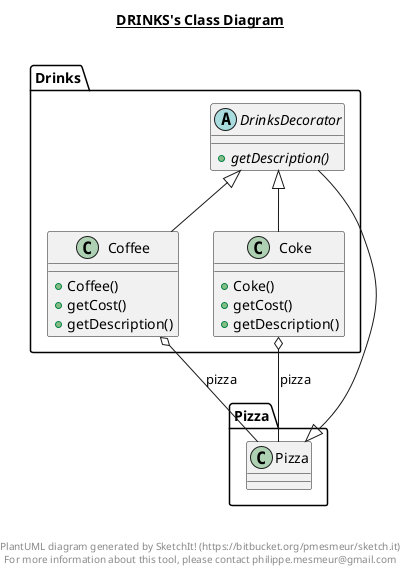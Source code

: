 @startuml

title __DRINKS's Class Diagram__\n

  namespace Drinks {
    class Drinks.Coffee {
        + Coffee()
        + getCost()
        + getDescription()
    }
  }
  

  namespace Drinks {
    class Drinks.Coke {
        + Coke()
        + getCost()
        + getDescription()
    }
  }
  

  namespace Drinks {
    abstract class Drinks.DrinksDecorator {
        {abstract} + getDescription()
    }
  }
  

  Drinks.Coffee -up-|> Drinks.DrinksDecorator
  Drinks.Coffee o-- Pizza.Pizza : pizza
  Drinks.Coke -up-|> Drinks.DrinksDecorator
  Drinks.Coke o-- Pizza.Pizza : pizza
  Drinks.DrinksDecorator -up-|> Pizza.Pizza


right footer


PlantUML diagram generated by SketchIt! (https://bitbucket.org/pmesmeur/sketch.it)
For more information about this tool, please contact philippe.mesmeur@gmail.com
endfooter

@enduml
